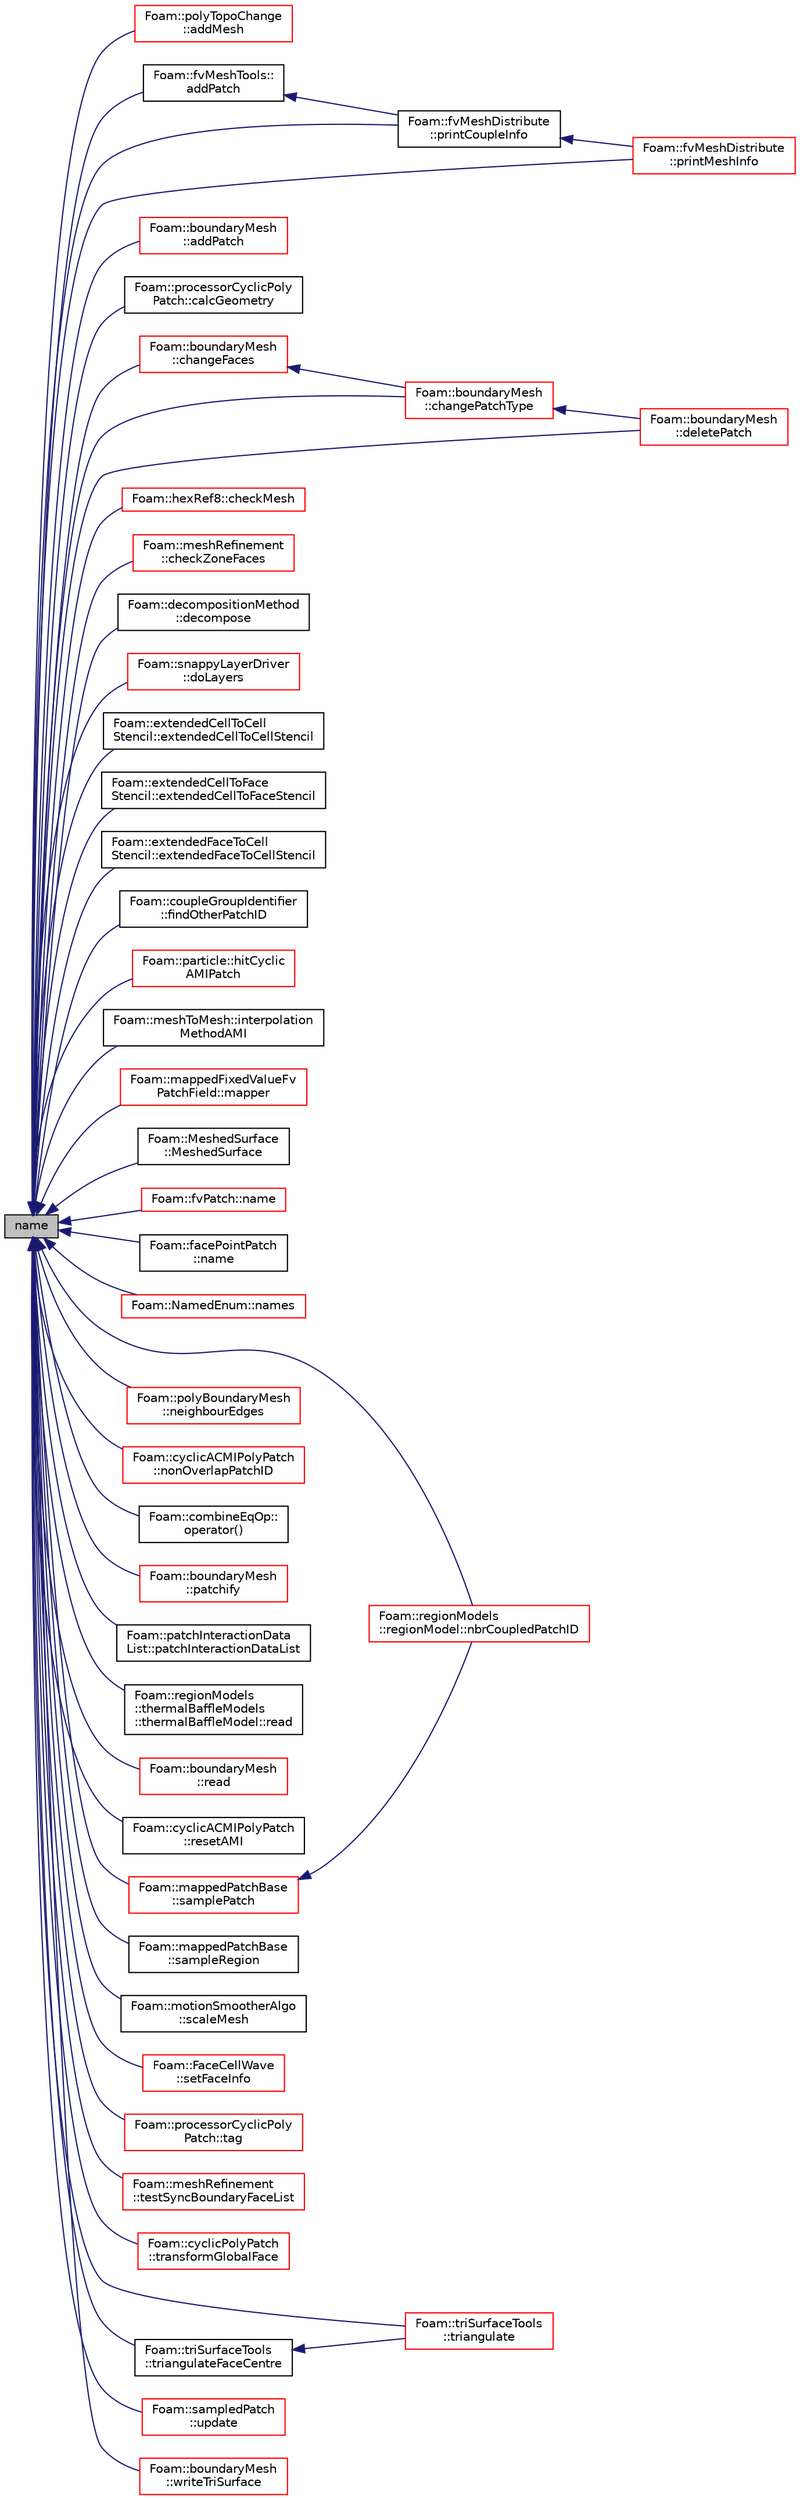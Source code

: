 digraph "name"
{
  bgcolor="transparent";
  edge [fontname="Helvetica",fontsize="10",labelfontname="Helvetica",labelfontsize="10"];
  node [fontname="Helvetica",fontsize="10",shape=record];
  rankdir="LR";
  Node1 [label="name",height=0.2,width=0.4,color="black", fillcolor="grey75", style="filled", fontcolor="black"];
  Node1 -> Node2 [dir="back",color="midnightblue",fontsize="10",style="solid",fontname="Helvetica"];
  Node2 [label="Foam::polyTopoChange\l::addMesh",height=0.2,width=0.4,color="red",URL="$a01979.html#a1f97630a2e6369203b99c1d1d1c3cff3",tooltip="Add all points/faces/cells of mesh. Additional offset for patch. "];
  Node1 -> Node3 [dir="back",color="midnightblue",fontsize="10",style="solid",fontname="Helvetica"];
  Node3 [label="Foam::fvMeshTools::\laddPatch",height=0.2,width=0.4,color="black",URL="$a00895.html#a590f160ae7ad17fa6394045ac077b9bf",tooltip="Add patch. Inserts patch before all processor patches. "];
  Node3 -> Node4 [dir="back",color="midnightblue",fontsize="10",style="solid",fontname="Helvetica"];
  Node4 [label="Foam::fvMeshDistribute\l::printCoupleInfo",height=0.2,width=0.4,color="black",URL="$a00890.html#a0b2e9e5ba94679bbc5d807ecf02687e2",tooltip="Print some info on coupling data. "];
  Node4 -> Node5 [dir="back",color="midnightblue",fontsize="10",style="solid",fontname="Helvetica"];
  Node5 [label="Foam::fvMeshDistribute\l::printMeshInfo",height=0.2,width=0.4,color="red",URL="$a00890.html#a8a0700fdb9e32ce9809a663ad13ab01b",tooltip="Print some info on mesh. "];
  Node1 -> Node6 [dir="back",color="midnightblue",fontsize="10",style="solid",fontname="Helvetica"];
  Node6 [label="Foam::boundaryMesh\l::addPatch",height=0.2,width=0.4,color="red",URL="$a00148.html#a09c4e5c8d34934fb4a87b7e358903ec2",tooltip="Add to back of patch list. "];
  Node1 -> Node7 [dir="back",color="midnightblue",fontsize="10",style="solid",fontname="Helvetica"];
  Node7 [label="Foam::processorCyclicPoly\lPatch::calcGeometry",height=0.2,width=0.4,color="black",URL="$a02031.html#a99ee15e7e7eff38649dece8470111742",tooltip="Calculate the patch geometry with externally. "];
  Node1 -> Node8 [dir="back",color="midnightblue",fontsize="10",style="solid",fontname="Helvetica"];
  Node8 [label="Foam::boundaryMesh\l::changeFaces",height=0.2,width=0.4,color="red",URL="$a00148.html#aa3edbdb390a2b28fbb17a16562278186",tooltip="Recalculate face ordering and patches. Return old to new. "];
  Node8 -> Node9 [dir="back",color="midnightblue",fontsize="10",style="solid",fontname="Helvetica"];
  Node9 [label="Foam::boundaryMesh\l::changePatchType",height=0.2,width=0.4,color="red",URL="$a00148.html#ae598cc11969a83a0ecf2be3e967948dd",tooltip="Change patch. "];
  Node9 -> Node10 [dir="back",color="midnightblue",fontsize="10",style="solid",fontname="Helvetica"];
  Node10 [label="Foam::boundaryMesh\l::deletePatch",height=0.2,width=0.4,color="red",URL="$a00148.html#a35bae3d1fccc75f1edba03069229ce71",tooltip="Delete from patch list. "];
  Node1 -> Node9 [dir="back",color="midnightblue",fontsize="10",style="solid",fontname="Helvetica"];
  Node1 -> Node11 [dir="back",color="midnightblue",fontsize="10",style="solid",fontname="Helvetica"];
  Node11 [label="Foam::hexRef8::checkMesh",height=0.2,width=0.4,color="red",URL="$a01022.html#a5badd6bbc908d67458f21d4e61722ba6",tooltip="Debug: Check coupled mesh for correctness. "];
  Node1 -> Node12 [dir="back",color="midnightblue",fontsize="10",style="solid",fontname="Helvetica"];
  Node12 [label="Foam::meshRefinement\l::checkZoneFaces",height=0.2,width=0.4,color="red",URL="$a01507.html#ac89b150a008dde867d90c6ee31761392",tooltip="Debug helper: check faceZones are not on processor patches. "];
  Node1 -> Node13 [dir="back",color="midnightblue",fontsize="10",style="solid",fontname="Helvetica"];
  Node13 [label="Foam::decompositionMethod\l::decompose",height=0.2,width=0.4,color="black",URL="$a00509.html#a9e5348f6d62778dc2721d9646d92c3d2"];
  Node1 -> Node10 [dir="back",color="midnightblue",fontsize="10",style="solid",fontname="Helvetica"];
  Node1 -> Node14 [dir="back",color="midnightblue",fontsize="10",style="solid",fontname="Helvetica"];
  Node14 [label="Foam::snappyLayerDriver\l::doLayers",height=0.2,width=0.4,color="red",URL="$a02438.html#a128bb8ca3845486b1c6d481160e3adb5",tooltip="Add layers according to the dictionary settings. "];
  Node1 -> Node15 [dir="back",color="midnightblue",fontsize="10",style="solid",fontname="Helvetica"];
  Node15 [label="Foam::extendedCellToCell\lStencil::extendedCellToCellStencil",height=0.2,width=0.4,color="black",URL="$a00700.html#a8d6ebc776c41265c4fd45e05f0023e79",tooltip="Construct from mesh. "];
  Node1 -> Node16 [dir="back",color="midnightblue",fontsize="10",style="solid",fontname="Helvetica"];
  Node16 [label="Foam::extendedCellToFace\lStencil::extendedCellToFaceStencil",height=0.2,width=0.4,color="black",URL="$a00701.html#a431751fde0ad8697c8669dc89a4fd109",tooltip="Construct from mesh. "];
  Node1 -> Node17 [dir="back",color="midnightblue",fontsize="10",style="solid",fontname="Helvetica"];
  Node17 [label="Foam::extendedFaceToCell\lStencil::extendedFaceToCellStencil",height=0.2,width=0.4,color="black",URL="$a00707.html#a90f7fb44e65d3534ce8bf1e65141a3e0",tooltip="Construct from mesh. "];
  Node1 -> Node18 [dir="back",color="midnightblue",fontsize="10",style="solid",fontname="Helvetica"];
  Node18 [label="Foam::coupleGroupIdentifier\l::findOtherPatchID",height=0.2,width=0.4,color="black",URL="$a00423.html#a6fdc498df90f9d5a54e8cca4d1cd1b51",tooltip="Find other patch and region. Returns index of patch and sets. "];
  Node1 -> Node19 [dir="back",color="midnightblue",fontsize="10",style="solid",fontname="Helvetica"];
  Node19 [label="Foam::particle::hitCyclic\lAMIPatch",height=0.2,width=0.4,color="red",URL="$a01815.html#abaea6c8eb54b7d822b150b9aef01f181",tooltip="Overridable function to handle the particle hitting a cyclicAMIPatch. "];
  Node1 -> Node20 [dir="back",color="midnightblue",fontsize="10",style="solid",fontname="Helvetica"];
  Node20 [label="Foam::meshToMesh::interpolation\lMethodAMI",height=0.2,width=0.4,color="black",URL="$a01512.html#aef7049b730f1c37232e66c147569b92b",tooltip="Conversion between mesh and patch interpolation methods. "];
  Node1 -> Node21 [dir="back",color="midnightblue",fontsize="10",style="solid",fontname="Helvetica"];
  Node21 [label="Foam::mappedFixedValueFv\lPatchField::mapper",height=0.2,width=0.4,color="red",URL="$a01451.html#a837223c71261372bc2f1624ec9351309"];
  Node1 -> Node22 [dir="back",color="midnightblue",fontsize="10",style="solid",fontname="Helvetica"];
  Node22 [label="Foam::MeshedSurface\l::MeshedSurface",height=0.2,width=0.4,color="black",URL="$a01501.html#a3ee4d9ba6f03479eb3698c0e391b40e9",tooltip="Construct from a boundary mesh with local points/faces. "];
  Node1 -> Node23 [dir="back",color="midnightblue",fontsize="10",style="solid",fontname="Helvetica"];
  Node23 [label="Foam::fvPatch::name",height=0.2,width=0.4,color="red",URL="$a00898.html#a75b72488d2e82151b025744974919d5d",tooltip="Return name. "];
  Node1 -> Node24 [dir="back",color="midnightblue",fontsize="10",style="solid",fontname="Helvetica"];
  Node24 [label="Foam::facePointPatch\l::name",height=0.2,width=0.4,color="black",URL="$a00736.html#af34301b2a007a0daccad2eec475d6a90",tooltip="Return name. "];
  Node1 -> Node25 [dir="back",color="midnightblue",fontsize="10",style="solid",fontname="Helvetica"];
  Node25 [label="Foam::NamedEnum::names",height=0.2,width=0.4,color="red",URL="$a01606.html#a7350da3a0edd92cd11e6c479c9967dc8"];
  Node1 -> Node26 [dir="back",color="midnightblue",fontsize="10",style="solid",fontname="Helvetica"];
  Node26 [label="Foam::regionModels\l::regionModel::nbrCoupledPatchID",height=0.2,width=0.4,color="red",URL="$a02189.html#a7f1109da8fc9c8dd21ccfcbf544d123b",tooltip="Return the coupled patch ID paired with coupled patch. "];
  Node1 -> Node27 [dir="back",color="midnightblue",fontsize="10",style="solid",fontname="Helvetica"];
  Node27 [label="Foam::polyBoundaryMesh\l::neighbourEdges",height=0.2,width=0.4,color="red",URL="$a01951.html#a1622aa14f9257dc2d02f4bd0826049e7",tooltip="Per patch the edges on the neighbouring patch. Is for every external. "];
  Node1 -> Node28 [dir="back",color="midnightblue",fontsize="10",style="solid",fontname="Helvetica"];
  Node28 [label="Foam::cyclicACMIPolyPatch\l::nonOverlapPatchID",height=0.2,width=0.4,color="red",URL="$a00467.html#aa98f1f06c72bf847ad4876603e192719",tooltip="Non-overlapping patch ID. "];
  Node1 -> Node29 [dir="back",color="midnightblue",fontsize="10",style="solid",fontname="Helvetica"];
  Node29 [label="Foam::combineEqOp::\loperator()",height=0.2,width=0.4,color="black",URL="$a00311.html#a1a899e35d6d52fac812582dfc0658238"];
  Node1 -> Node30 [dir="back",color="midnightblue",fontsize="10",style="solid",fontname="Helvetica"];
  Node30 [label="Foam::boundaryMesh\l::patchify",height=0.2,width=0.4,color="red",URL="$a00148.html#a1388ce7b51e90f0f124154376ec33a51",tooltip="Take over patches onto polyMesh from nearest face in *this. "];
  Node1 -> Node31 [dir="back",color="midnightblue",fontsize="10",style="solid",fontname="Helvetica"];
  Node31 [label="Foam::patchInteractionData\lList::patchInteractionDataList",height=0.2,width=0.4,color="black",URL="$a01846.html#a6ceb0b9c160f0dffd9ce6257b8521a8f",tooltip="Construct from Istream. "];
  Node1 -> Node4 [dir="back",color="midnightblue",fontsize="10",style="solid",fontname="Helvetica"];
  Node1 -> Node5 [dir="back",color="midnightblue",fontsize="10",style="solid",fontname="Helvetica"];
  Node1 -> Node32 [dir="back",color="midnightblue",fontsize="10",style="solid",fontname="Helvetica"];
  Node32 [label="Foam::regionModels\l::thermalBaffleModels\l::thermalBaffleModel::read",height=0.2,width=0.4,color="black",URL="$a02671.html#afac0600fef97b05534a595ce00b272ed",tooltip="Read control parameters from dictionary. "];
  Node1 -> Node33 [dir="back",color="midnightblue",fontsize="10",style="solid",fontname="Helvetica"];
  Node33 [label="Foam::boundaryMesh\l::read",height=0.2,width=0.4,color="red",URL="$a00148.html#ad75a6a0d6490bd22adad55646a22e51b",tooltip="Read from boundaryMesh of polyMesh. "];
  Node1 -> Node34 [dir="back",color="midnightblue",fontsize="10",style="solid",fontname="Helvetica"];
  Node34 [label="Foam::cyclicACMIPolyPatch\l::resetAMI",height=0.2,width=0.4,color="black",URL="$a00467.html#ac378774325ececbf6413adfeeaa2a68f",tooltip="Reset the AMI interpolator. "];
  Node1 -> Node35 [dir="back",color="midnightblue",fontsize="10",style="solid",fontname="Helvetica"];
  Node35 [label="Foam::mappedPatchBase\l::samplePatch",height=0.2,width=0.4,color="red",URL="$a01454.html#ac34d965ad7c84a1f099c107052e56908",tooltip="Patch (only if NEARESTPATCHFACE) "];
  Node35 -> Node26 [dir="back",color="midnightblue",fontsize="10",style="solid",fontname="Helvetica"];
  Node1 -> Node36 [dir="back",color="midnightblue",fontsize="10",style="solid",fontname="Helvetica"];
  Node36 [label="Foam::mappedPatchBase\l::sampleRegion",height=0.2,width=0.4,color="black",URL="$a01454.html#a3bd5b41078f0056679e05dd33d8987c6",tooltip="Region to sample. "];
  Node1 -> Node37 [dir="back",color="midnightblue",fontsize="10",style="solid",fontname="Helvetica"];
  Node37 [label="Foam::motionSmootherAlgo\l::scaleMesh",height=0.2,width=0.4,color="black",URL="$a01569.html#a32bff44040e6dbc2f185cba89bcacd6d",tooltip="Move mesh with externally provided mesh constraints. "];
  Node1 -> Node38 [dir="back",color="midnightblue",fontsize="10",style="solid",fontname="Helvetica"];
  Node38 [label="Foam::FaceCellWave\l::setFaceInfo",height=0.2,width=0.4,color="red",URL="$a00726.html#a4dfc64d9c6a80650006ac5ab728f95b0",tooltip="Set initial changed faces. "];
  Node1 -> Node39 [dir="back",color="midnightblue",fontsize="10",style="solid",fontname="Helvetica"];
  Node39 [label="Foam::processorCyclicPoly\lPatch::tag",height=0.2,width=0.4,color="red",URL="$a02031.html#aeb56925b80e35f34f6b668e91663d570",tooltip="Return message tag to use for communication. "];
  Node1 -> Node40 [dir="back",color="midnightblue",fontsize="10",style="solid",fontname="Helvetica"];
  Node40 [label="Foam::meshRefinement\l::testSyncBoundaryFaceList",height=0.2,width=0.4,color="red",URL="$a01507.html#ab0ce70e4e2fec6c1d6d48c99fb293ff3",tooltip="Compare two lists over all boundary faces. "];
  Node1 -> Node41 [dir="back",color="midnightblue",fontsize="10",style="solid",fontname="Helvetica"];
  Node41 [label="Foam::cyclicPolyPatch\l::transformGlobalFace",height=0.2,width=0.4,color="red",URL="$a00487.html#aa8784a762929897daa5cb57b8a31a063"];
  Node1 -> Node42 [dir="back",color="midnightblue",fontsize="10",style="solid",fontname="Helvetica"];
  Node42 [label="Foam::triSurfaceTools\l::triangulate",height=0.2,width=0.4,color="red",URL="$a02783.html#abc610083203403b6a9406e6d0206150e",tooltip="Simple triangulation of (selected patches of) boundaryMesh. Needs. "];
  Node1 -> Node43 [dir="back",color="midnightblue",fontsize="10",style="solid",fontname="Helvetica"];
  Node43 [label="Foam::triSurfaceTools\l::triangulateFaceCentre",height=0.2,width=0.4,color="black",URL="$a02783.html#abf2be73c84828e0d5db6921bf8b57353",tooltip="Face-centre triangulation of (selected patches of) boundaryMesh. "];
  Node43 -> Node42 [dir="back",color="midnightblue",fontsize="10",style="solid",fontname="Helvetica"];
  Node1 -> Node44 [dir="back",color="midnightblue",fontsize="10",style="solid",fontname="Helvetica"];
  Node44 [label="Foam::sampledPatch\l::update",height=0.2,width=0.4,color="red",URL="$a02300.html#aa2aac016e2bf7b5bd2b271786c2791aa",tooltip="Update the surface as required. "];
  Node1 -> Node45 [dir="back",color="midnightblue",fontsize="10",style="solid",fontname="Helvetica"];
  Node45 [label="Foam::boundaryMesh\l::writeTriSurface",height=0.2,width=0.4,color="red",URL="$a00148.html#a79443a0e738c0e7e5bba68618c154e5b",tooltip="Write to file. "];
}

